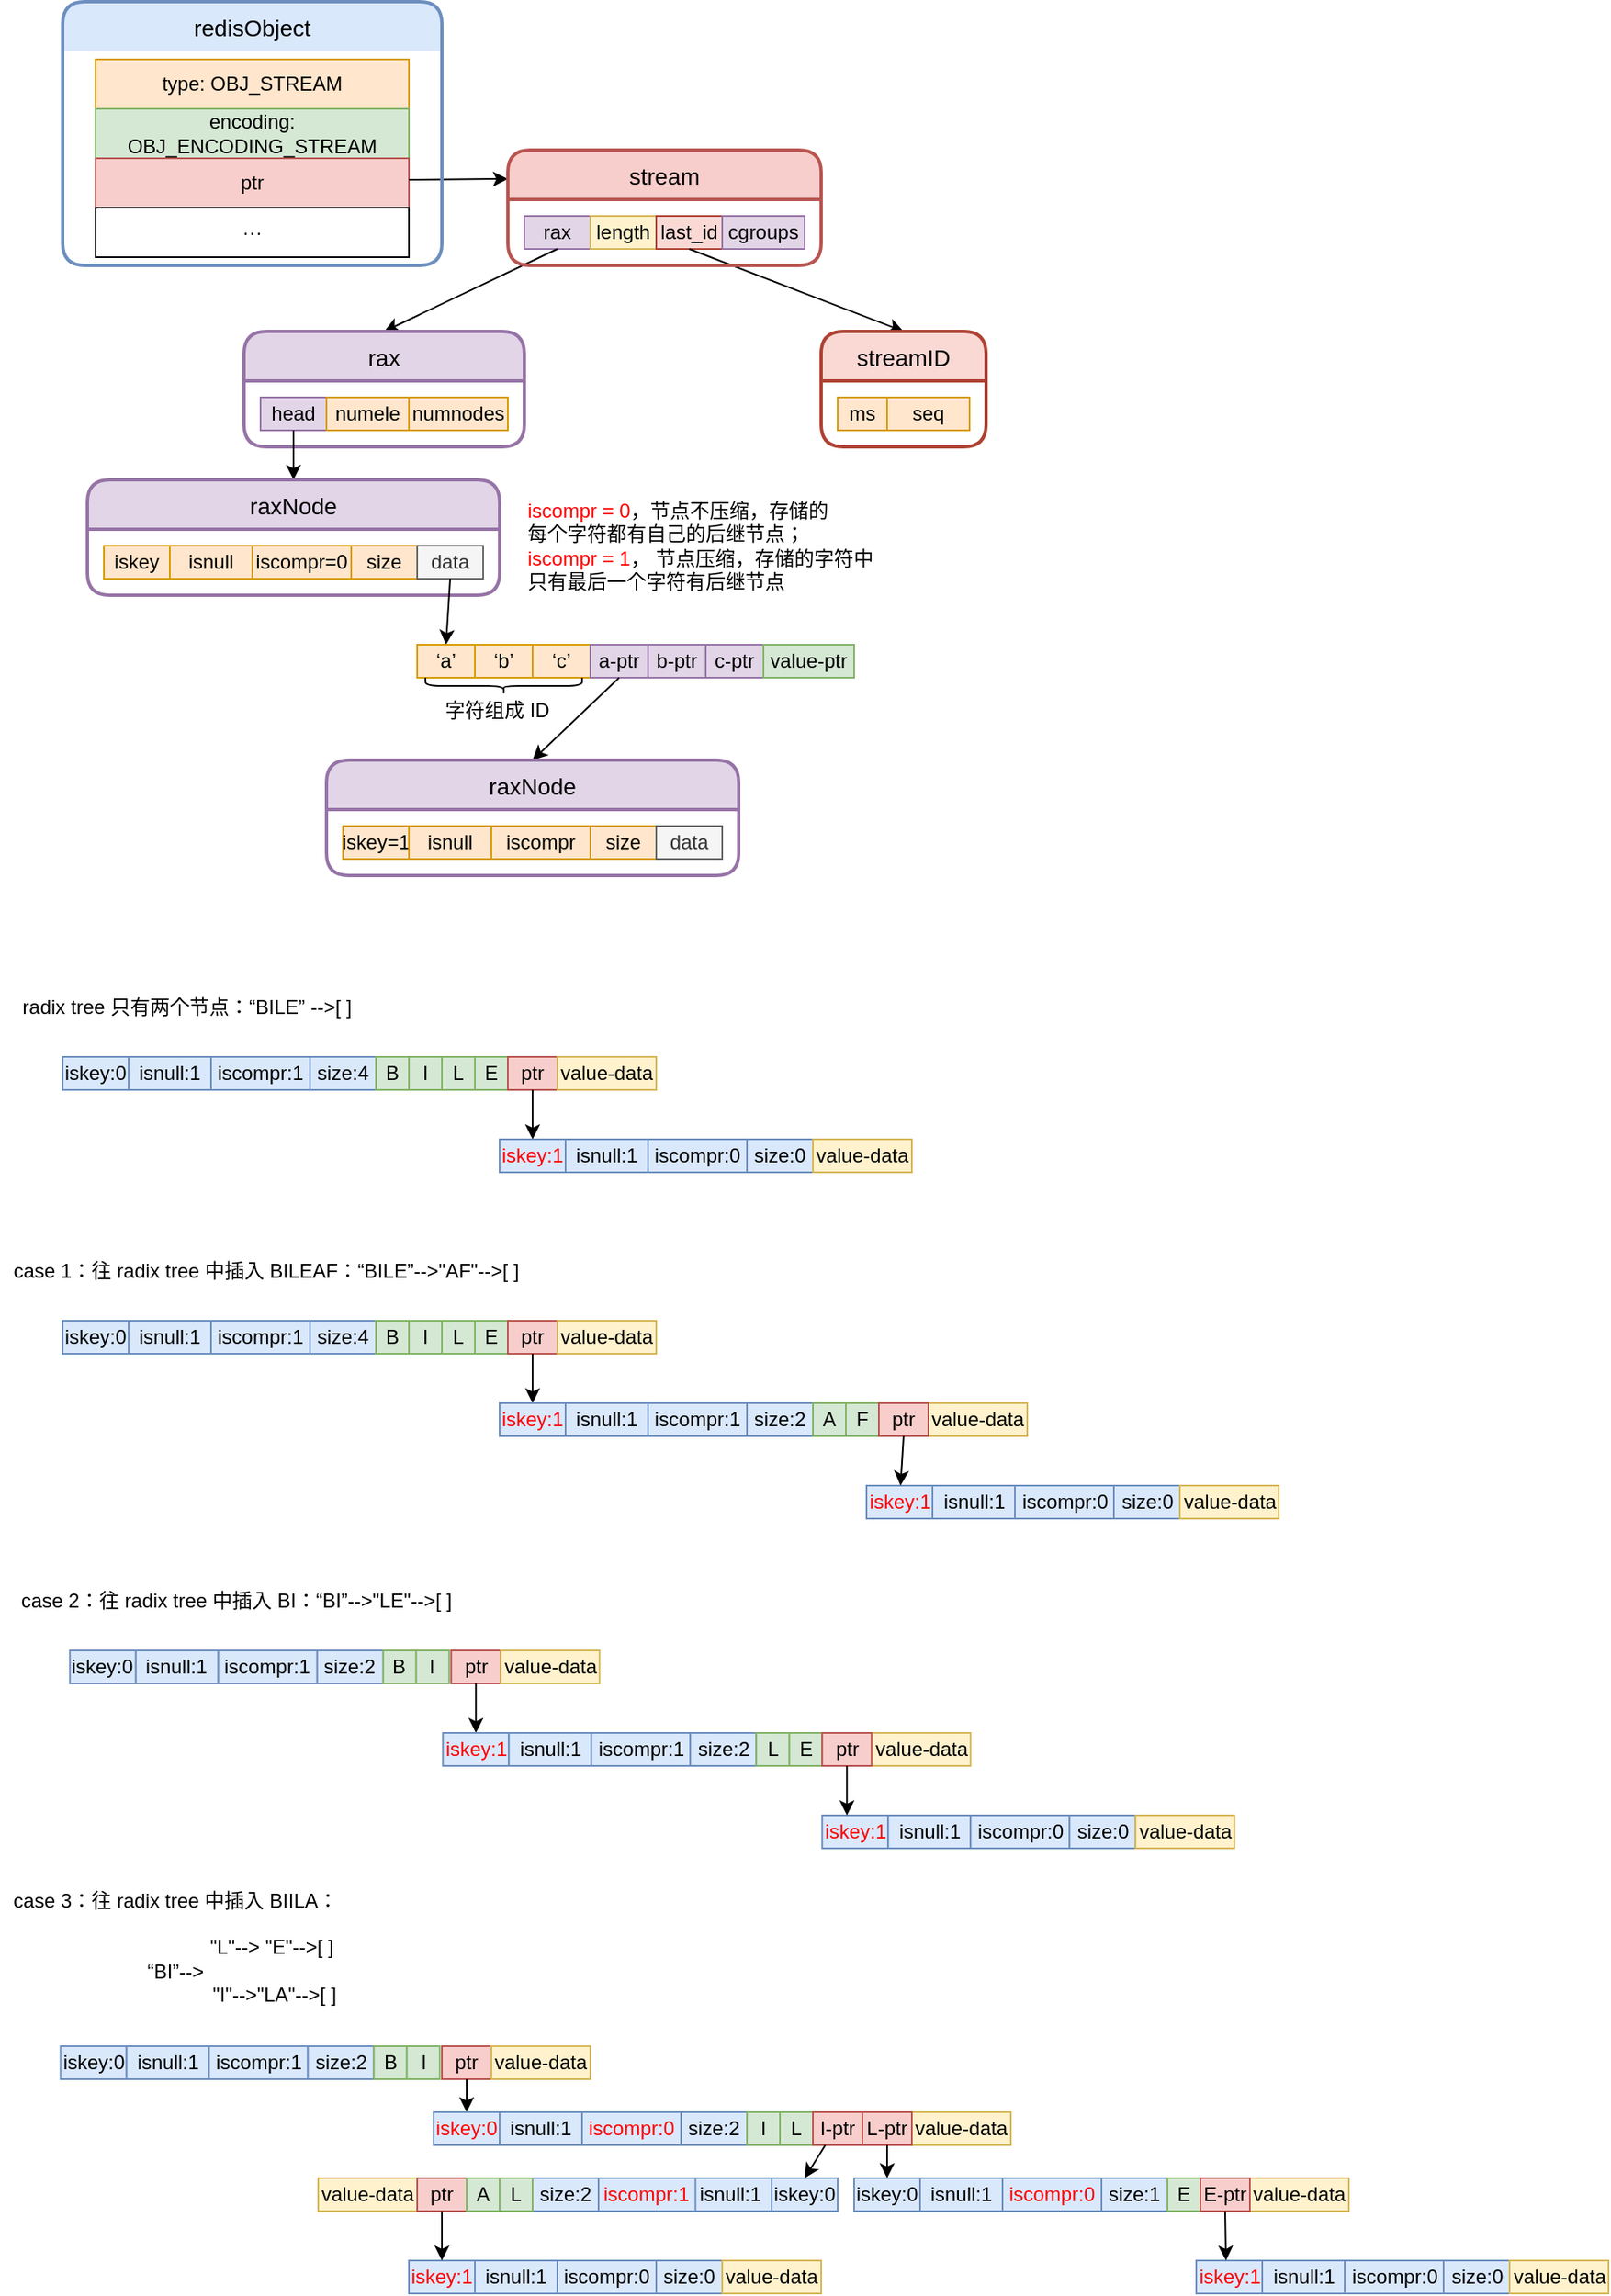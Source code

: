 <mxfile version="13.7.9" type="github">
  <diagram id="dsL6oakeFicBOrvGSXXl" name="Page-1">
    <mxGraphModel dx="946" dy="565" grid="1" gridSize="10" guides="1" tooltips="1" connect="1" arrows="1" fold="1" page="1" pageScale="1" pageWidth="827" pageHeight="1169" math="0" shadow="0">
      <root>
        <mxCell id="0" />
        <mxCell id="1" parent="0" />
        <mxCell id="AwmPWCsKpeCnTsiZ5o42-3" value="type: OBJ_STREAM" style="whiteSpace=wrap;html=1;align=center;fillColor=#ffe6cc;strokeColor=#d79b00;" parent="1" vertex="1">
          <mxGeometry x="60" y="75" width="190" height="30" as="geometry" />
        </mxCell>
        <mxCell id="AwmPWCsKpeCnTsiZ5o42-4" value="encoding: OBJ_ENCODING_STREAM" style="whiteSpace=wrap;html=1;align=center;fillColor=#d5e8d4;strokeColor=#82b366;" parent="1" vertex="1">
          <mxGeometry x="60" y="105" width="190" height="30" as="geometry" />
        </mxCell>
        <mxCell id="AwmPWCsKpeCnTsiZ5o42-5" value="ptr" style="whiteSpace=wrap;html=1;align=center;fillColor=#f8cecc;strokeColor=#b85450;" parent="1" vertex="1">
          <mxGeometry x="60" y="135" width="190" height="30" as="geometry" />
        </mxCell>
        <mxCell id="AwmPWCsKpeCnTsiZ5o42-6" value="···" style="whiteSpace=wrap;html=1;align=center;" parent="1" vertex="1">
          <mxGeometry x="60" y="165" width="190" height="30" as="geometry" />
        </mxCell>
        <mxCell id="sL11Fz4VMmUzkcyhf7-z-1" value="" style="endArrow=classic;html=1;entryX=0;entryY=0.25;entryDx=0;entryDy=0;" parent="1" target="sL11Fz4VMmUzkcyhf7-z-2" edge="1">
          <mxGeometry width="50" height="50" relative="1" as="geometry">
            <mxPoint x="250" y="148" as="sourcePoint" />
            <mxPoint x="320" y="150" as="targetPoint" />
          </mxGeometry>
        </mxCell>
        <mxCell id="sL11Fz4VMmUzkcyhf7-z-11" value="rax" style="whiteSpace=wrap;html=1;align=center;fillColor=#e1d5e7;strokeColor=#9673a6;" parent="1" vertex="1">
          <mxGeometry x="320" y="170" width="40" height="20" as="geometry" />
        </mxCell>
        <mxCell id="sL11Fz4VMmUzkcyhf7-z-12" value="length" style="whiteSpace=wrap;html=1;align=center;fillColor=#fff2cc;strokeColor=#d6b656;" parent="1" vertex="1">
          <mxGeometry x="360" y="170" width="40" height="20" as="geometry" />
        </mxCell>
        <mxCell id="sL11Fz4VMmUzkcyhf7-z-16" value="head" style="whiteSpace=wrap;html=1;align=center;fillColor=#e1d5e7;strokeColor=#9673a6;" parent="1" vertex="1">
          <mxGeometry x="160" y="280" width="40" height="20" as="geometry" />
        </mxCell>
        <mxCell id="sL11Fz4VMmUzkcyhf7-z-17" value="numele" style="whiteSpace=wrap;html=1;align=center;fillColor=#ffe6cc;strokeColor=#d79b00;" parent="1" vertex="1">
          <mxGeometry x="200" y="280" width="50" height="20" as="geometry" />
        </mxCell>
        <mxCell id="sL11Fz4VMmUzkcyhf7-z-18" value="numnodes" style="whiteSpace=wrap;html=1;align=center;fillColor=#ffe6cc;strokeColor=#d79b00;" parent="1" vertex="1">
          <mxGeometry x="250" y="280" width="60" height="20" as="geometry" />
        </mxCell>
        <mxCell id="_xa1W3J-9zqtQ6eRS-k8-1" value="last_id" style="whiteSpace=wrap;html=1;align=center;fillColor=#fad9d5;strokeColor=#ae4132;" parent="1" vertex="1">
          <mxGeometry x="400" y="170" width="40" height="20" as="geometry" />
        </mxCell>
        <mxCell id="_xa1W3J-9zqtQ6eRS-k8-5" value="ms" style="whiteSpace=wrap;html=1;align=center;fillColor=#ffe6cc;strokeColor=#d79b00;" parent="1" vertex="1">
          <mxGeometry x="510" y="280" width="30" height="20" as="geometry" />
        </mxCell>
        <mxCell id="_xa1W3J-9zqtQ6eRS-k8-6" value="seq" style="whiteSpace=wrap;html=1;align=center;fillColor=#ffe6cc;strokeColor=#d79b00;" parent="1" vertex="1">
          <mxGeometry x="540" y="280" width="50" height="20" as="geometry" />
        </mxCell>
        <mxCell id="_xa1W3J-9zqtQ6eRS-k8-15" value="" style="endArrow=classic;html=1;exitX=0.5;exitY=1;exitDx=0;exitDy=0;entryX=0.5;entryY=0;entryDx=0;entryDy=0;" parent="1" source="_xa1W3J-9zqtQ6eRS-k8-1" target="_xa1W3J-9zqtQ6eRS-k8-14" edge="1">
          <mxGeometry width="50" height="50" relative="1" as="geometry">
            <mxPoint x="665" y="215" as="sourcePoint" />
            <mxPoint x="715" y="165" as="targetPoint" />
          </mxGeometry>
        </mxCell>
        <mxCell id="AwmPWCsKpeCnTsiZ5o42-1" value="redisObject" style="swimlane;childLayout=stackLayout;horizontal=1;startSize=30;horizontalStack=0;rounded=1;fontSize=14;fontStyle=0;strokeWidth=2;resizeParent=0;resizeLast=1;shadow=0;dashed=0;align=center;swimlaneLine=0;fillColor=#dae8fc;strokeColor=#6c8ebf;" parent="1" vertex="1">
          <mxGeometry x="40" y="40" width="230" height="160" as="geometry" />
        </mxCell>
        <mxCell id="g0kWle4Djc0Si4zrOYpd-1" value="cgroups" style="whiteSpace=wrap;html=1;align=center;fillColor=#e1d5e7;strokeColor=#9673a6;" parent="1" vertex="1">
          <mxGeometry x="440" y="170" width="50" height="20" as="geometry" />
        </mxCell>
        <mxCell id="g0kWle4Djc0Si4zrOYpd-2" value="" style="endArrow=classic;html=1;exitX=0.5;exitY=1;exitDx=0;exitDy=0;entryX=0.5;entryY=0;entryDx=0;entryDy=0;" parent="1" source="sL11Fz4VMmUzkcyhf7-z-11" target="sL11Fz4VMmUzkcyhf7-z-22" edge="1">
          <mxGeometry width="50" height="50" relative="1" as="geometry">
            <mxPoint x="570" y="320" as="sourcePoint" />
            <mxPoint x="620" y="270" as="targetPoint" />
          </mxGeometry>
        </mxCell>
        <mxCell id="_xa1W3J-9zqtQ6eRS-k8-14" value="streamID" style="swimlane;childLayout=stackLayout;horizontal=1;startSize=30;horizontalStack=0;rounded=1;fontSize=14;fontStyle=0;strokeWidth=2;resizeParent=0;resizeLast=1;shadow=0;dashed=0;align=center;fillColor=#fad9d5;strokeColor=#ae4132;" parent="1" vertex="1">
          <mxGeometry x="500" y="240" width="100" height="70" as="geometry" />
        </mxCell>
        <mxCell id="sL11Fz4VMmUzkcyhf7-z-2" value="stream" style="swimlane;childLayout=stackLayout;horizontal=1;startSize=30;horizontalStack=0;rounded=1;fontSize=14;fontStyle=0;strokeWidth=2;resizeParent=0;resizeLast=1;shadow=0;dashed=0;align=center;fillColor=#f8cecc;strokeColor=#b85450;" parent="1" vertex="1">
          <mxGeometry x="310" y="130" width="190" height="70" as="geometry" />
        </mxCell>
        <mxCell id="sL11Fz4VMmUzkcyhf7-z-22" value="rax" style="swimlane;childLayout=stackLayout;horizontal=1;startSize=30;horizontalStack=0;rounded=1;fontSize=14;fontStyle=0;strokeWidth=2;resizeParent=0;resizeLast=1;shadow=0;dashed=0;align=center;fillColor=#e1d5e7;strokeColor=#9673a6;" parent="1" vertex="1">
          <mxGeometry x="150" y="240" width="170" height="70" as="geometry" />
        </mxCell>
        <mxCell id="g0kWle4Djc0Si4zrOYpd-3" value="" style="endArrow=classic;html=1;exitX=0.5;exitY=1;exitDx=0;exitDy=0;entryX=0.5;entryY=0;entryDx=0;entryDy=0;" parent="1" source="sL11Fz4VMmUzkcyhf7-z-16" target="g0kWle4Djc0Si4zrOYpd-7" edge="1">
          <mxGeometry width="50" height="50" relative="1" as="geometry">
            <mxPoint x="570" y="320" as="sourcePoint" />
            <mxPoint x="180" y="340" as="targetPoint" />
          </mxGeometry>
        </mxCell>
        <mxCell id="g0kWle4Djc0Si4zrOYpd-4" value="iskey" style="whiteSpace=wrap;html=1;align=center;fillColor=#ffe6cc;strokeColor=#d79b00;" parent="1" vertex="1">
          <mxGeometry x="65" y="370" width="40" height="20" as="geometry" />
        </mxCell>
        <mxCell id="g0kWle4Djc0Si4zrOYpd-5" value="isnull" style="whiteSpace=wrap;html=1;align=center;fillColor=#ffe6cc;strokeColor=#d79b00;" parent="1" vertex="1">
          <mxGeometry x="105" y="370" width="50" height="20" as="geometry" />
        </mxCell>
        <mxCell id="g0kWle4Djc0Si4zrOYpd-6" value="iscompr=0" style="whiteSpace=wrap;html=1;align=center;fillColor=#ffe6cc;strokeColor=#d79b00;" parent="1" vertex="1">
          <mxGeometry x="155" y="370" width="60" height="20" as="geometry" />
        </mxCell>
        <mxCell id="g0kWle4Djc0Si4zrOYpd-8" value="size" style="whiteSpace=wrap;html=1;align=center;fillColor=#ffe6cc;strokeColor=#d79b00;" parent="1" vertex="1">
          <mxGeometry x="215" y="370" width="40" height="20" as="geometry" />
        </mxCell>
        <mxCell id="g0kWle4Djc0Si4zrOYpd-9" value="data" style="whiteSpace=wrap;html=1;align=center;fillColor=#f5f5f5;strokeColor=#666666;fontColor=#333333;" parent="1" vertex="1">
          <mxGeometry x="255" y="370" width="40" height="20" as="geometry" />
        </mxCell>
        <mxCell id="g0kWle4Djc0Si4zrOYpd-7" value="raxNode" style="swimlane;childLayout=stackLayout;horizontal=1;startSize=30;horizontalStack=0;rounded=1;fontSize=14;fontStyle=0;strokeWidth=2;resizeParent=0;resizeLast=1;shadow=0;dashed=0;align=center;fillColor=#e1d5e7;strokeColor=#9673a6;" parent="1" vertex="1">
          <mxGeometry x="55" y="330" width="250" height="70" as="geometry" />
        </mxCell>
        <mxCell id="g0kWle4Djc0Si4zrOYpd-10" value="" style="endArrow=classic;html=1;exitX=0.5;exitY=1;exitDx=0;exitDy=0;entryX=0.5;entryY=0;entryDx=0;entryDy=0;" parent="1" source="g0kWle4Djc0Si4zrOYpd-9" target="g0kWle4Djc0Si4zrOYpd-13" edge="1">
          <mxGeometry width="50" height="50" relative="1" as="geometry">
            <mxPoint x="550" y="360" as="sourcePoint" />
            <mxPoint x="275" y="420" as="targetPoint" />
          </mxGeometry>
        </mxCell>
        <mxCell id="g0kWle4Djc0Si4zrOYpd-12" value="&lt;font color=&quot;#ff0000&quot;&gt;iscompr = 0&lt;/font&gt;，节点不压缩，存储的&lt;br&gt;每个字符都有自己的后继节点；&lt;br&gt;&lt;font color=&quot;#ff0000&quot;&gt;iscompr = 1&lt;/font&gt;， 节点压缩，存储的字符中&lt;br&gt;只有最后一个字符有后继节点" style="text;html=1;align=left;verticalAlign=middle;resizable=0;points=[];autosize=1;" parent="1" vertex="1">
          <mxGeometry x="320" y="340" width="230" height="60" as="geometry" />
        </mxCell>
        <mxCell id="g0kWle4Djc0Si4zrOYpd-13" value="‘a’" style="whiteSpace=wrap;html=1;align=center;fillColor=#ffe6cc;strokeColor=#d79b00;" parent="1" vertex="1">
          <mxGeometry x="255" y="430" width="35" height="20" as="geometry" />
        </mxCell>
        <mxCell id="g0kWle4Djc0Si4zrOYpd-14" value="‘b’" style="whiteSpace=wrap;html=1;align=center;fillColor=#ffe6cc;strokeColor=#d79b00;" parent="1" vertex="1">
          <mxGeometry x="290" y="430" width="35" height="20" as="geometry" />
        </mxCell>
        <mxCell id="g0kWle4Djc0Si4zrOYpd-15" value="‘c’" style="whiteSpace=wrap;html=1;align=center;fillColor=#ffe6cc;strokeColor=#d79b00;" parent="1" vertex="1">
          <mxGeometry x="325" y="430" width="35" height="20" as="geometry" />
        </mxCell>
        <mxCell id="g0kWle4Djc0Si4zrOYpd-16" value="a-ptr" style="whiteSpace=wrap;html=1;align=center;fillColor=#e1d5e7;strokeColor=#9673a6;" parent="1" vertex="1">
          <mxGeometry x="360" y="430" width="35" height="20" as="geometry" />
        </mxCell>
        <mxCell id="g0kWle4Djc0Si4zrOYpd-17" value="b-ptr" style="whiteSpace=wrap;html=1;align=center;fillColor=#e1d5e7;strokeColor=#9673a6;" parent="1" vertex="1">
          <mxGeometry x="395" y="430" width="35" height="20" as="geometry" />
        </mxCell>
        <mxCell id="g0kWle4Djc0Si4zrOYpd-18" value="c-ptr" style="whiteSpace=wrap;html=1;align=center;fillColor=#e1d5e7;strokeColor=#9673a6;" parent="1" vertex="1">
          <mxGeometry x="430" y="430" width="35" height="20" as="geometry" />
        </mxCell>
        <mxCell id="g0kWle4Djc0Si4zrOYpd-19" value="value-ptr" style="whiteSpace=wrap;html=1;align=center;fillColor=#d5e8d4;strokeColor=#82b366;" parent="1" vertex="1">
          <mxGeometry x="465" y="430" width="55" height="20" as="geometry" />
        </mxCell>
        <mxCell id="g0kWle4Djc0Si4zrOYpd-20" value="" style="endArrow=classic;html=1;exitX=0.5;exitY=1;exitDx=0;exitDy=0;entryX=0.5;entryY=0;entryDx=0;entryDy=0;" parent="1" source="g0kWle4Djc0Si4zrOYpd-16" target="g0kWle4Djc0Si4zrOYpd-26" edge="1">
          <mxGeometry width="50" height="50" relative="1" as="geometry">
            <mxPoint x="550" y="390" as="sourcePoint" />
            <mxPoint x="340" y="490" as="targetPoint" />
          </mxGeometry>
        </mxCell>
        <mxCell id="g0kWle4Djc0Si4zrOYpd-21" value="iskey=1" style="whiteSpace=wrap;html=1;align=center;fillColor=#ffe6cc;strokeColor=#d79b00;" parent="1" vertex="1">
          <mxGeometry x="210" y="540" width="40" height="20" as="geometry" />
        </mxCell>
        <mxCell id="g0kWle4Djc0Si4zrOYpd-22" value="isnull" style="whiteSpace=wrap;html=1;align=center;fillColor=#ffe6cc;strokeColor=#d79b00;" parent="1" vertex="1">
          <mxGeometry x="250" y="540" width="50" height="20" as="geometry" />
        </mxCell>
        <mxCell id="g0kWle4Djc0Si4zrOYpd-23" value="iscompr" style="whiteSpace=wrap;html=1;align=center;fillColor=#ffe6cc;strokeColor=#d79b00;" parent="1" vertex="1">
          <mxGeometry x="300" y="540" width="60" height="20" as="geometry" />
        </mxCell>
        <mxCell id="g0kWle4Djc0Si4zrOYpd-24" value="size" style="whiteSpace=wrap;html=1;align=center;fillColor=#ffe6cc;strokeColor=#d79b00;" parent="1" vertex="1">
          <mxGeometry x="360" y="540" width="40" height="20" as="geometry" />
        </mxCell>
        <mxCell id="g0kWle4Djc0Si4zrOYpd-25" value="data" style="whiteSpace=wrap;html=1;align=center;fillColor=#f5f5f5;strokeColor=#666666;fontColor=#333333;" parent="1" vertex="1">
          <mxGeometry x="400" y="540" width="40" height="20" as="geometry" />
        </mxCell>
        <mxCell id="g0kWle4Djc0Si4zrOYpd-26" value="raxNode" style="swimlane;childLayout=stackLayout;horizontal=1;startSize=30;horizontalStack=0;rounded=1;fontSize=14;fontStyle=0;strokeWidth=2;resizeParent=0;resizeLast=1;shadow=0;dashed=0;align=center;fillColor=#e1d5e7;strokeColor=#9673a6;" parent="1" vertex="1">
          <mxGeometry x="200" y="500" width="250" height="70" as="geometry" />
        </mxCell>
        <mxCell id="L-i0cdMNYUwpNPLUFEU5-1" value="&amp;nbsp; &amp;nbsp; &amp;nbsp; &amp;nbsp; &amp;nbsp; &lt;br&gt;&amp;nbsp; &amp;nbsp; &amp;nbsp; &amp;nbsp; &amp;nbsp; &lt;br&gt;&amp;nbsp; &amp;nbsp;字符组成 ID" style="shape=curlyBracket;whiteSpace=wrap;html=1;rounded=1;align=left;direction=north;" vertex="1" parent="1">
          <mxGeometry x="260" y="450" width="95" height="10" as="geometry" />
        </mxCell>
        <mxCell id="L-i0cdMNYUwpNPLUFEU5-4" value="iskey:0" style="whiteSpace=wrap;html=1;align=center;fillColor=#dae8fc;strokeColor=#6c8ebf;" vertex="1" parent="1">
          <mxGeometry x="40" y="680" width="40" height="20" as="geometry" />
        </mxCell>
        <mxCell id="L-i0cdMNYUwpNPLUFEU5-5" value="isnull:1" style="whiteSpace=wrap;html=1;align=center;fillColor=#dae8fc;strokeColor=#6c8ebf;" vertex="1" parent="1">
          <mxGeometry x="80" y="680" width="50" height="20" as="geometry" />
        </mxCell>
        <mxCell id="L-i0cdMNYUwpNPLUFEU5-6" value="iscompr:1" style="whiteSpace=wrap;html=1;align=center;fillColor=#dae8fc;strokeColor=#6c8ebf;" vertex="1" parent="1">
          <mxGeometry x="130" y="680" width="60" height="20" as="geometry" />
        </mxCell>
        <mxCell id="L-i0cdMNYUwpNPLUFEU5-7" value="size:4" style="whiteSpace=wrap;html=1;align=center;fillColor=#dae8fc;strokeColor=#6c8ebf;" vertex="1" parent="1">
          <mxGeometry x="190" y="680" width="40" height="20" as="geometry" />
        </mxCell>
        <mxCell id="L-i0cdMNYUwpNPLUFEU5-8" value="B" style="whiteSpace=wrap;html=1;align=center;fillColor=#d5e8d4;strokeColor=#82b366;" vertex="1" parent="1">
          <mxGeometry x="230" y="680" width="20" height="20" as="geometry" />
        </mxCell>
        <mxCell id="L-i0cdMNYUwpNPLUFEU5-10" value="radix tree 只有两个节点：“BILE” --&amp;gt;[ ]" style="text;html=1;align=center;verticalAlign=middle;resizable=0;points=[];autosize=1;" vertex="1" parent="1">
          <mxGeometry x="5" y="640" width="220" height="20" as="geometry" />
        </mxCell>
        <mxCell id="L-i0cdMNYUwpNPLUFEU5-11" value="I" style="whiteSpace=wrap;html=1;align=center;fillColor=#d5e8d4;strokeColor=#82b366;" vertex="1" parent="1">
          <mxGeometry x="250" y="680" width="20" height="20" as="geometry" />
        </mxCell>
        <mxCell id="L-i0cdMNYUwpNPLUFEU5-12" value="L" style="whiteSpace=wrap;html=1;align=center;fillColor=#d5e8d4;strokeColor=#82b366;" vertex="1" parent="1">
          <mxGeometry x="270" y="680" width="20" height="20" as="geometry" />
        </mxCell>
        <mxCell id="L-i0cdMNYUwpNPLUFEU5-13" value="E" style="whiteSpace=wrap;html=1;align=center;fillColor=#d5e8d4;strokeColor=#82b366;" vertex="1" parent="1">
          <mxGeometry x="290" y="680" width="20" height="20" as="geometry" />
        </mxCell>
        <mxCell id="L-i0cdMNYUwpNPLUFEU5-14" value="ptr" style="whiteSpace=wrap;html=1;align=center;fillColor=#f8cecc;strokeColor=#b85450;" vertex="1" parent="1">
          <mxGeometry x="310" y="680" width="30" height="20" as="geometry" />
        </mxCell>
        <mxCell id="L-i0cdMNYUwpNPLUFEU5-15" value="value-data" style="whiteSpace=wrap;html=1;align=center;fillColor=#fff2cc;strokeColor=#d6b656;" vertex="1" parent="1">
          <mxGeometry x="340" y="680" width="60" height="20" as="geometry" />
        </mxCell>
        <mxCell id="L-i0cdMNYUwpNPLUFEU5-16" value="" style="endArrow=classic;html=1;exitX=0.5;exitY=1;exitDx=0;exitDy=0;" edge="1" parent="1" source="L-i0cdMNYUwpNPLUFEU5-14">
          <mxGeometry width="50" height="50" relative="1" as="geometry">
            <mxPoint x="170" y="720" as="sourcePoint" />
            <mxPoint x="325" y="730" as="targetPoint" />
          </mxGeometry>
        </mxCell>
        <mxCell id="L-i0cdMNYUwpNPLUFEU5-17" value="iskey:1" style="whiteSpace=wrap;html=1;align=center;fillColor=#dae8fc;strokeColor=#6c8ebf;fontColor=#FF0000;" vertex="1" parent="1">
          <mxGeometry x="305" y="730" width="40" height="20" as="geometry" />
        </mxCell>
        <mxCell id="L-i0cdMNYUwpNPLUFEU5-18" value="isnull:1" style="whiteSpace=wrap;html=1;align=center;fillColor=#dae8fc;strokeColor=#6c8ebf;" vertex="1" parent="1">
          <mxGeometry x="345" y="730" width="50" height="20" as="geometry" />
        </mxCell>
        <mxCell id="L-i0cdMNYUwpNPLUFEU5-19" value="iscompr:0" style="whiteSpace=wrap;html=1;align=center;fillColor=#dae8fc;strokeColor=#6c8ebf;" vertex="1" parent="1">
          <mxGeometry x="395" y="730" width="60" height="20" as="geometry" />
        </mxCell>
        <mxCell id="L-i0cdMNYUwpNPLUFEU5-20" value="size:0" style="whiteSpace=wrap;html=1;align=center;fillColor=#dae8fc;strokeColor=#6c8ebf;" vertex="1" parent="1">
          <mxGeometry x="455" y="730" width="40" height="20" as="geometry" />
        </mxCell>
        <mxCell id="L-i0cdMNYUwpNPLUFEU5-26" value="value-data" style="whiteSpace=wrap;html=1;align=center;fillColor=#fff2cc;strokeColor=#d6b656;" vertex="1" parent="1">
          <mxGeometry x="495" y="730" width="60" height="20" as="geometry" />
        </mxCell>
        <mxCell id="L-i0cdMNYUwpNPLUFEU5-27" value="case 1：往 radix tree 中插入 BILEAF：“BILE”--&amp;gt;&quot;AF&quot;--&amp;gt;[ ]" style="text;html=1;align=center;verticalAlign=middle;resizable=0;points=[];autosize=1;" vertex="1" parent="1">
          <mxGeometry x="2.5" y="800" width="320" height="20" as="geometry" />
        </mxCell>
        <mxCell id="L-i0cdMNYUwpNPLUFEU5-38" value="iskey:0" style="whiteSpace=wrap;html=1;align=center;fillColor=#dae8fc;strokeColor=#6c8ebf;" vertex="1" parent="1">
          <mxGeometry x="40" y="840" width="40" height="20" as="geometry" />
        </mxCell>
        <mxCell id="L-i0cdMNYUwpNPLUFEU5-39" value="isnull:1" style="whiteSpace=wrap;html=1;align=center;fillColor=#dae8fc;strokeColor=#6c8ebf;" vertex="1" parent="1">
          <mxGeometry x="80" y="840" width="50" height="20" as="geometry" />
        </mxCell>
        <mxCell id="L-i0cdMNYUwpNPLUFEU5-40" value="iscompr:1" style="whiteSpace=wrap;html=1;align=center;fillColor=#dae8fc;strokeColor=#6c8ebf;" vertex="1" parent="1">
          <mxGeometry x="130" y="840" width="60" height="20" as="geometry" />
        </mxCell>
        <mxCell id="L-i0cdMNYUwpNPLUFEU5-41" value="size:4" style="whiteSpace=wrap;html=1;align=center;fillColor=#dae8fc;strokeColor=#6c8ebf;" vertex="1" parent="1">
          <mxGeometry x="190" y="840" width="40" height="20" as="geometry" />
        </mxCell>
        <mxCell id="L-i0cdMNYUwpNPLUFEU5-42" value="B" style="whiteSpace=wrap;html=1;align=center;fillColor=#d5e8d4;strokeColor=#82b366;" vertex="1" parent="1">
          <mxGeometry x="230" y="840" width="20" height="20" as="geometry" />
        </mxCell>
        <mxCell id="L-i0cdMNYUwpNPLUFEU5-43" value="I" style="whiteSpace=wrap;html=1;align=center;fillColor=#d5e8d4;strokeColor=#82b366;" vertex="1" parent="1">
          <mxGeometry x="250" y="840" width="20" height="20" as="geometry" />
        </mxCell>
        <mxCell id="L-i0cdMNYUwpNPLUFEU5-44" value="L" style="whiteSpace=wrap;html=1;align=center;fillColor=#d5e8d4;strokeColor=#82b366;" vertex="1" parent="1">
          <mxGeometry x="270" y="840" width="20" height="20" as="geometry" />
        </mxCell>
        <mxCell id="L-i0cdMNYUwpNPLUFEU5-45" value="E" style="whiteSpace=wrap;html=1;align=center;fillColor=#d5e8d4;strokeColor=#82b366;" vertex="1" parent="1">
          <mxGeometry x="290" y="840" width="20" height="20" as="geometry" />
        </mxCell>
        <mxCell id="L-i0cdMNYUwpNPLUFEU5-46" value="ptr" style="whiteSpace=wrap;html=1;align=center;fillColor=#f8cecc;strokeColor=#b85450;" vertex="1" parent="1">
          <mxGeometry x="310" y="840" width="30" height="20" as="geometry" />
        </mxCell>
        <mxCell id="L-i0cdMNYUwpNPLUFEU5-47" value="value-data" style="whiteSpace=wrap;html=1;align=center;fillColor=#fff2cc;strokeColor=#d6b656;" vertex="1" parent="1">
          <mxGeometry x="340" y="840" width="60" height="20" as="geometry" />
        </mxCell>
        <mxCell id="L-i0cdMNYUwpNPLUFEU5-48" value="" style="endArrow=classic;html=1;exitX=0.5;exitY=1;exitDx=0;exitDy=0;" edge="1" parent="1" source="L-i0cdMNYUwpNPLUFEU5-46">
          <mxGeometry width="50" height="50" relative="1" as="geometry">
            <mxPoint x="170" y="880" as="sourcePoint" />
            <mxPoint x="325" y="890" as="targetPoint" />
          </mxGeometry>
        </mxCell>
        <mxCell id="L-i0cdMNYUwpNPLUFEU5-49" value="iskey:1" style="whiteSpace=wrap;html=1;align=center;fillColor=#dae8fc;strokeColor=#6c8ebf;fontColor=#FF0000;" vertex="1" parent="1">
          <mxGeometry x="305" y="890" width="40" height="20" as="geometry" />
        </mxCell>
        <mxCell id="L-i0cdMNYUwpNPLUFEU5-50" value="isnull:1" style="whiteSpace=wrap;html=1;align=center;fillColor=#dae8fc;strokeColor=#6c8ebf;" vertex="1" parent="1">
          <mxGeometry x="345" y="890" width="50" height="20" as="geometry" />
        </mxCell>
        <mxCell id="L-i0cdMNYUwpNPLUFEU5-51" value="iscompr:1" style="whiteSpace=wrap;html=1;align=center;fillColor=#dae8fc;strokeColor=#6c8ebf;" vertex="1" parent="1">
          <mxGeometry x="395" y="890" width="60" height="20" as="geometry" />
        </mxCell>
        <mxCell id="L-i0cdMNYUwpNPLUFEU5-52" value="size:2" style="whiteSpace=wrap;html=1;align=center;fillColor=#dae8fc;strokeColor=#6c8ebf;" vertex="1" parent="1">
          <mxGeometry x="455" y="890" width="40" height="20" as="geometry" />
        </mxCell>
        <mxCell id="L-i0cdMNYUwpNPLUFEU5-53" value="value-data" style="whiteSpace=wrap;html=1;align=center;fillColor=#fff2cc;strokeColor=#d6b656;" vertex="1" parent="1">
          <mxGeometry x="565" y="890" width="60" height="20" as="geometry" />
        </mxCell>
        <mxCell id="L-i0cdMNYUwpNPLUFEU5-54" value="F" style="whiteSpace=wrap;html=1;align=center;fillColor=#d5e8d4;strokeColor=#82b366;" vertex="1" parent="1">
          <mxGeometry x="515" y="890" width="20" height="20" as="geometry" />
        </mxCell>
        <mxCell id="L-i0cdMNYUwpNPLUFEU5-55" value="A" style="whiteSpace=wrap;html=1;align=center;fillColor=#d5e8d4;strokeColor=#82b366;" vertex="1" parent="1">
          <mxGeometry x="495" y="890" width="20" height="20" as="geometry" />
        </mxCell>
        <mxCell id="L-i0cdMNYUwpNPLUFEU5-56" value="ptr" style="whiteSpace=wrap;html=1;align=center;fillColor=#f8cecc;strokeColor=#b85450;" vertex="1" parent="1">
          <mxGeometry x="535" y="890" width="30" height="20" as="geometry" />
        </mxCell>
        <mxCell id="L-i0cdMNYUwpNPLUFEU5-62" value="iskey:1" style="whiteSpace=wrap;html=1;align=center;fillColor=#dae8fc;strokeColor=#6c8ebf;fontColor=#FF0000;" vertex="1" parent="1">
          <mxGeometry x="527.5" y="940" width="40" height="20" as="geometry" />
        </mxCell>
        <mxCell id="L-i0cdMNYUwpNPLUFEU5-63" value="isnull:1" style="whiteSpace=wrap;html=1;align=center;fillColor=#dae8fc;strokeColor=#6c8ebf;" vertex="1" parent="1">
          <mxGeometry x="567.5" y="940" width="50" height="20" as="geometry" />
        </mxCell>
        <mxCell id="L-i0cdMNYUwpNPLUFEU5-64" value="iscompr:0" style="whiteSpace=wrap;html=1;align=center;fillColor=#dae8fc;strokeColor=#6c8ebf;" vertex="1" parent="1">
          <mxGeometry x="617.5" y="940" width="60" height="20" as="geometry" />
        </mxCell>
        <mxCell id="L-i0cdMNYUwpNPLUFEU5-65" value="size:0" style="whiteSpace=wrap;html=1;align=center;fillColor=#dae8fc;strokeColor=#6c8ebf;" vertex="1" parent="1">
          <mxGeometry x="677.5" y="940" width="40" height="20" as="geometry" />
        </mxCell>
        <mxCell id="L-i0cdMNYUwpNPLUFEU5-66" value="value-data" style="whiteSpace=wrap;html=1;align=center;fillColor=#fff2cc;strokeColor=#d6b656;" vertex="1" parent="1">
          <mxGeometry x="717.5" y="940" width="60" height="20" as="geometry" />
        </mxCell>
        <mxCell id="L-i0cdMNYUwpNPLUFEU5-67" value="" style="endArrow=classic;html=1;exitX=0.5;exitY=1;exitDx=0;exitDy=0;" edge="1" parent="1" source="L-i0cdMNYUwpNPLUFEU5-56" target="L-i0cdMNYUwpNPLUFEU5-62">
          <mxGeometry width="50" height="50" relative="1" as="geometry">
            <mxPoint x="297.5" y="820" as="sourcePoint" />
            <mxPoint x="347.5" y="770" as="targetPoint" />
          </mxGeometry>
        </mxCell>
        <mxCell id="L-i0cdMNYUwpNPLUFEU5-68" value="case 2：往 radix tree 中插入 BI：“BI”--&amp;gt;&quot;LE&quot;--&amp;gt;[ ]" style="text;html=1;align=center;verticalAlign=middle;resizable=0;points=[];autosize=1;" vertex="1" parent="1">
          <mxGeometry x="5" y="1000" width="280" height="20" as="geometry" />
        </mxCell>
        <mxCell id="L-i0cdMNYUwpNPLUFEU5-69" value="iskey:0" style="whiteSpace=wrap;html=1;align=center;fillColor=#dae8fc;strokeColor=#6c8ebf;" vertex="1" parent="1">
          <mxGeometry x="44.38" y="1040" width="40" height="20" as="geometry" />
        </mxCell>
        <mxCell id="L-i0cdMNYUwpNPLUFEU5-70" value="isnull:1" style="whiteSpace=wrap;html=1;align=center;fillColor=#dae8fc;strokeColor=#6c8ebf;" vertex="1" parent="1">
          <mxGeometry x="84.38" y="1040" width="50" height="20" as="geometry" />
        </mxCell>
        <mxCell id="L-i0cdMNYUwpNPLUFEU5-71" value="iscompr:1" style="whiteSpace=wrap;html=1;align=center;fillColor=#dae8fc;strokeColor=#6c8ebf;" vertex="1" parent="1">
          <mxGeometry x="134.38" y="1040" width="60" height="20" as="geometry" />
        </mxCell>
        <mxCell id="L-i0cdMNYUwpNPLUFEU5-72" value="size:2" style="whiteSpace=wrap;html=1;align=center;fillColor=#dae8fc;strokeColor=#6c8ebf;" vertex="1" parent="1">
          <mxGeometry x="194.38" y="1040" width="40" height="20" as="geometry" />
        </mxCell>
        <mxCell id="L-i0cdMNYUwpNPLUFEU5-73" value="B" style="whiteSpace=wrap;html=1;align=center;fillColor=#d5e8d4;strokeColor=#82b366;" vertex="1" parent="1">
          <mxGeometry x="234.38" y="1040" width="20" height="20" as="geometry" />
        </mxCell>
        <mxCell id="L-i0cdMNYUwpNPLUFEU5-74" value="I" style="whiteSpace=wrap;html=1;align=center;fillColor=#d5e8d4;strokeColor=#82b366;" vertex="1" parent="1">
          <mxGeometry x="254.38" y="1040" width="20" height="20" as="geometry" />
        </mxCell>
        <mxCell id="L-i0cdMNYUwpNPLUFEU5-77" value="ptr" style="whiteSpace=wrap;html=1;align=center;fillColor=#f8cecc;strokeColor=#b85450;" vertex="1" parent="1">
          <mxGeometry x="275.63" y="1040" width="30" height="20" as="geometry" />
        </mxCell>
        <mxCell id="L-i0cdMNYUwpNPLUFEU5-78" value="value-data" style="whiteSpace=wrap;html=1;align=center;fillColor=#fff2cc;strokeColor=#d6b656;" vertex="1" parent="1">
          <mxGeometry x="305.63" y="1040" width="60" height="20" as="geometry" />
        </mxCell>
        <mxCell id="L-i0cdMNYUwpNPLUFEU5-79" value="" style="endArrow=classic;html=1;exitX=0.5;exitY=1;exitDx=0;exitDy=0;entryX=0.5;entryY=0;entryDx=0;entryDy=0;" edge="1" parent="1" source="L-i0cdMNYUwpNPLUFEU5-77" target="L-i0cdMNYUwpNPLUFEU5-80">
          <mxGeometry width="50" height="50" relative="1" as="geometry">
            <mxPoint x="174.38" y="1080" as="sourcePoint" />
            <mxPoint x="329.38" y="1090" as="targetPoint" />
          </mxGeometry>
        </mxCell>
        <mxCell id="L-i0cdMNYUwpNPLUFEU5-80" value="iskey:1" style="whiteSpace=wrap;html=1;align=center;fillColor=#dae8fc;strokeColor=#6c8ebf;fontColor=#FF0000;" vertex="1" parent="1">
          <mxGeometry x="270.63" y="1090" width="40" height="20" as="geometry" />
        </mxCell>
        <mxCell id="L-i0cdMNYUwpNPLUFEU5-81" value="isnull:1" style="whiteSpace=wrap;html=1;align=center;fillColor=#dae8fc;strokeColor=#6c8ebf;" vertex="1" parent="1">
          <mxGeometry x="310.63" y="1090" width="50" height="20" as="geometry" />
        </mxCell>
        <mxCell id="L-i0cdMNYUwpNPLUFEU5-82" value="iscompr:1" style="whiteSpace=wrap;html=1;align=center;fillColor=#dae8fc;strokeColor=#6c8ebf;" vertex="1" parent="1">
          <mxGeometry x="360.63" y="1090" width="60" height="20" as="geometry" />
        </mxCell>
        <mxCell id="L-i0cdMNYUwpNPLUFEU5-83" value="size:2" style="whiteSpace=wrap;html=1;align=center;fillColor=#dae8fc;strokeColor=#6c8ebf;" vertex="1" parent="1">
          <mxGeometry x="420.63" y="1090" width="40" height="20" as="geometry" />
        </mxCell>
        <mxCell id="L-i0cdMNYUwpNPLUFEU5-84" value="value-data" style="whiteSpace=wrap;html=1;align=center;fillColor=#fff2cc;strokeColor=#d6b656;" vertex="1" parent="1">
          <mxGeometry x="530.63" y="1090" width="60" height="20" as="geometry" />
        </mxCell>
        <mxCell id="L-i0cdMNYUwpNPLUFEU5-85" value="E" style="whiteSpace=wrap;html=1;align=center;fillColor=#d5e8d4;strokeColor=#82b366;" vertex="1" parent="1">
          <mxGeometry x="480.63" y="1090" width="20" height="20" as="geometry" />
        </mxCell>
        <mxCell id="L-i0cdMNYUwpNPLUFEU5-86" value="L" style="whiteSpace=wrap;html=1;align=center;fillColor=#d5e8d4;strokeColor=#82b366;" vertex="1" parent="1">
          <mxGeometry x="460.63" y="1090" width="20" height="20" as="geometry" />
        </mxCell>
        <mxCell id="L-i0cdMNYUwpNPLUFEU5-87" value="ptr" style="whiteSpace=wrap;html=1;align=center;fillColor=#f8cecc;strokeColor=#b85450;" vertex="1" parent="1">
          <mxGeometry x="500.63" y="1090" width="30" height="20" as="geometry" />
        </mxCell>
        <mxCell id="L-i0cdMNYUwpNPLUFEU5-88" value="iskey:1" style="whiteSpace=wrap;html=1;align=center;fillColor=#dae8fc;strokeColor=#6c8ebf;fontColor=#FF0000;" vertex="1" parent="1">
          <mxGeometry x="500.63" y="1140" width="40" height="20" as="geometry" />
        </mxCell>
        <mxCell id="L-i0cdMNYUwpNPLUFEU5-89" value="isnull:1" style="whiteSpace=wrap;html=1;align=center;fillColor=#dae8fc;strokeColor=#6c8ebf;" vertex="1" parent="1">
          <mxGeometry x="540.63" y="1140" width="50" height="20" as="geometry" />
        </mxCell>
        <mxCell id="L-i0cdMNYUwpNPLUFEU5-90" value="iscompr:0" style="whiteSpace=wrap;html=1;align=center;fillColor=#dae8fc;strokeColor=#6c8ebf;" vertex="1" parent="1">
          <mxGeometry x="590.63" y="1140" width="60" height="20" as="geometry" />
        </mxCell>
        <mxCell id="L-i0cdMNYUwpNPLUFEU5-91" value="size:0" style="whiteSpace=wrap;html=1;align=center;fillColor=#dae8fc;strokeColor=#6c8ebf;" vertex="1" parent="1">
          <mxGeometry x="650.63" y="1140" width="40" height="20" as="geometry" />
        </mxCell>
        <mxCell id="L-i0cdMNYUwpNPLUFEU5-92" value="value-data" style="whiteSpace=wrap;html=1;align=center;fillColor=#fff2cc;strokeColor=#d6b656;" vertex="1" parent="1">
          <mxGeometry x="690.63" y="1140" width="60" height="20" as="geometry" />
        </mxCell>
        <mxCell id="L-i0cdMNYUwpNPLUFEU5-93" value="" style="endArrow=classic;html=1;exitX=0.5;exitY=1;exitDx=0;exitDy=0;" edge="1" parent="1" source="L-i0cdMNYUwpNPLUFEU5-87">
          <mxGeometry width="50" height="50" relative="1" as="geometry">
            <mxPoint x="263.13" y="1020" as="sourcePoint" />
            <mxPoint x="515.63" y="1140" as="targetPoint" />
          </mxGeometry>
        </mxCell>
        <mxCell id="L-i0cdMNYUwpNPLUFEU5-94" value="case 3：往 radix tree 中插入 BIILA：&lt;br&gt;&lt;span&gt;&amp;nbsp; &amp;nbsp; &amp;nbsp; &amp;nbsp; &amp;nbsp; &amp;nbsp; &amp;nbsp; &amp;nbsp; &amp;nbsp; &amp;nbsp; &amp;nbsp; &amp;nbsp; &amp;nbsp; &amp;nbsp; &amp;nbsp; &amp;nbsp;&lt;br&gt;&amp;nbsp; &amp;nbsp; &amp;nbsp; &amp;nbsp; &amp;nbsp; &amp;nbsp; &amp;nbsp; &amp;nbsp; &amp;nbsp; &amp;nbsp; &amp;nbsp; &amp;nbsp; &amp;nbsp; &amp;nbsp; &amp;nbsp; &amp;nbsp; &amp;nbsp; &amp;nbsp; &quot;L&quot;--&amp;gt; &quot;E&quot;--&amp;gt;[ ]&amp;nbsp;&lt;br&gt;“BI”--&amp;gt;&lt;br&gt;&lt;/span&gt;&amp;nbsp; &amp;nbsp; &amp;nbsp; &amp;nbsp; &amp;nbsp; &amp;nbsp; &amp;nbsp; &amp;nbsp; &amp;nbsp; &amp;nbsp; &amp;nbsp; &amp;nbsp; &amp;nbsp; &amp;nbsp; &amp;nbsp; &amp;nbsp; &amp;nbsp; &amp;nbsp; &quot;I&quot;--&amp;gt;&quot;LA&quot;--&amp;gt;[ ]" style="text;html=1;align=center;verticalAlign=middle;resizable=0;points=[];autosize=1;" vertex="1" parent="1">
          <mxGeometry x="2.5" y="1180" width="210" height="80" as="geometry" />
        </mxCell>
        <mxCell id="L-i0cdMNYUwpNPLUFEU5-95" value="iskey:0" style="whiteSpace=wrap;html=1;align=center;fillColor=#dae8fc;strokeColor=#6c8ebf;" vertex="1" parent="1">
          <mxGeometry x="38.75" y="1280" width="40" height="20" as="geometry" />
        </mxCell>
        <mxCell id="L-i0cdMNYUwpNPLUFEU5-96" value="isnull:1" style="whiteSpace=wrap;html=1;align=center;fillColor=#dae8fc;strokeColor=#6c8ebf;" vertex="1" parent="1">
          <mxGeometry x="78.75" y="1280" width="50" height="20" as="geometry" />
        </mxCell>
        <mxCell id="L-i0cdMNYUwpNPLUFEU5-97" value="iscompr:1" style="whiteSpace=wrap;html=1;align=center;fillColor=#dae8fc;strokeColor=#6c8ebf;" vertex="1" parent="1">
          <mxGeometry x="128.75" y="1280" width="60" height="20" as="geometry" />
        </mxCell>
        <mxCell id="L-i0cdMNYUwpNPLUFEU5-98" value="size:2" style="whiteSpace=wrap;html=1;align=center;fillColor=#dae8fc;strokeColor=#6c8ebf;" vertex="1" parent="1">
          <mxGeometry x="188.75" y="1280" width="40" height="20" as="geometry" />
        </mxCell>
        <mxCell id="L-i0cdMNYUwpNPLUFEU5-99" value="B" style="whiteSpace=wrap;html=1;align=center;fillColor=#d5e8d4;strokeColor=#82b366;" vertex="1" parent="1">
          <mxGeometry x="228.75" y="1280" width="20" height="20" as="geometry" />
        </mxCell>
        <mxCell id="L-i0cdMNYUwpNPLUFEU5-100" value="I" style="whiteSpace=wrap;html=1;align=center;fillColor=#d5e8d4;strokeColor=#82b366;" vertex="1" parent="1">
          <mxGeometry x="248.75" y="1280" width="20" height="20" as="geometry" />
        </mxCell>
        <mxCell id="L-i0cdMNYUwpNPLUFEU5-101" value="ptr" style="whiteSpace=wrap;html=1;align=center;fillColor=#f8cecc;strokeColor=#b85450;" vertex="1" parent="1">
          <mxGeometry x="270" y="1280" width="30" height="20" as="geometry" />
        </mxCell>
        <mxCell id="L-i0cdMNYUwpNPLUFEU5-102" value="value-data" style="whiteSpace=wrap;html=1;align=center;fillColor=#fff2cc;strokeColor=#d6b656;" vertex="1" parent="1">
          <mxGeometry x="300" y="1280" width="60" height="20" as="geometry" />
        </mxCell>
        <mxCell id="L-i0cdMNYUwpNPLUFEU5-103" value="" style="endArrow=classic;html=1;exitX=0.5;exitY=1;exitDx=0;exitDy=0;entryX=0.5;entryY=0;entryDx=0;entryDy=0;" edge="1" parent="1" source="L-i0cdMNYUwpNPLUFEU5-101" target="L-i0cdMNYUwpNPLUFEU5-104">
          <mxGeometry width="50" height="50" relative="1" as="geometry">
            <mxPoint x="178.75" y="1320" as="sourcePoint" />
            <mxPoint x="333.75" y="1330" as="targetPoint" />
          </mxGeometry>
        </mxCell>
        <mxCell id="L-i0cdMNYUwpNPLUFEU5-104" value="iskey:0" style="whiteSpace=wrap;html=1;align=center;fillColor=#dae8fc;strokeColor=#6c8ebf;fontColor=#FF0000;" vertex="1" parent="1">
          <mxGeometry x="265" y="1320" width="40" height="20" as="geometry" />
        </mxCell>
        <mxCell id="L-i0cdMNYUwpNPLUFEU5-105" value="isnull:1" style="whiteSpace=wrap;html=1;align=center;fillColor=#dae8fc;strokeColor=#6c8ebf;" vertex="1" parent="1">
          <mxGeometry x="305" y="1320" width="50" height="20" as="geometry" />
        </mxCell>
        <mxCell id="L-i0cdMNYUwpNPLUFEU5-106" value="iscompr:0" style="whiteSpace=wrap;html=1;align=center;fillColor=#dae8fc;strokeColor=#6c8ebf;fontColor=#FF0000;" vertex="1" parent="1">
          <mxGeometry x="355" y="1320" width="60" height="20" as="geometry" />
        </mxCell>
        <mxCell id="L-i0cdMNYUwpNPLUFEU5-107" value="size:2" style="whiteSpace=wrap;html=1;align=center;fillColor=#dae8fc;strokeColor=#6c8ebf;" vertex="1" parent="1">
          <mxGeometry x="415" y="1320" width="40" height="20" as="geometry" />
        </mxCell>
        <mxCell id="L-i0cdMNYUwpNPLUFEU5-108" value="value-data" style="whiteSpace=wrap;html=1;align=center;fillColor=#fff2cc;strokeColor=#d6b656;" vertex="1" parent="1">
          <mxGeometry x="555" y="1320" width="60" height="20" as="geometry" />
        </mxCell>
        <mxCell id="L-i0cdMNYUwpNPLUFEU5-109" value="L" style="whiteSpace=wrap;html=1;align=center;fillColor=#d5e8d4;strokeColor=#82b366;" vertex="1" parent="1">
          <mxGeometry x="475" y="1320" width="20" height="20" as="geometry" />
        </mxCell>
        <mxCell id="L-i0cdMNYUwpNPLUFEU5-110" value="I" style="whiteSpace=wrap;html=1;align=center;fillColor=#d5e8d4;strokeColor=#82b366;" vertex="1" parent="1">
          <mxGeometry x="455" y="1320" width="20" height="20" as="geometry" />
        </mxCell>
        <mxCell id="L-i0cdMNYUwpNPLUFEU5-111" value="L-ptr" style="whiteSpace=wrap;html=1;align=center;fillColor=#f8cecc;strokeColor=#b85450;" vertex="1" parent="1">
          <mxGeometry x="525" y="1320" width="30" height="20" as="geometry" />
        </mxCell>
        <mxCell id="L-i0cdMNYUwpNPLUFEU5-112" value="iskey:0" style="whiteSpace=wrap;html=1;align=center;fillColor=#dae8fc;strokeColor=#6c8ebf;" vertex="1" parent="1">
          <mxGeometry x="520" y="1360" width="40" height="20" as="geometry" />
        </mxCell>
        <mxCell id="L-i0cdMNYUwpNPLUFEU5-113" value="isnull:1" style="whiteSpace=wrap;html=1;align=center;fillColor=#dae8fc;strokeColor=#6c8ebf;" vertex="1" parent="1">
          <mxGeometry x="560" y="1360" width="50" height="20" as="geometry" />
        </mxCell>
        <mxCell id="L-i0cdMNYUwpNPLUFEU5-114" value="iscompr:0" style="whiteSpace=wrap;html=1;align=center;fillColor=#dae8fc;strokeColor=#6c8ebf;fontColor=#FF0000;" vertex="1" parent="1">
          <mxGeometry x="610" y="1360" width="60" height="20" as="geometry" />
        </mxCell>
        <mxCell id="L-i0cdMNYUwpNPLUFEU5-115" value="size:1" style="whiteSpace=wrap;html=1;align=center;fillColor=#dae8fc;strokeColor=#6c8ebf;" vertex="1" parent="1">
          <mxGeometry x="670" y="1360" width="40" height="20" as="geometry" />
        </mxCell>
        <mxCell id="L-i0cdMNYUwpNPLUFEU5-116" value="value-data" style="whiteSpace=wrap;html=1;align=center;fillColor=#fff2cc;strokeColor=#d6b656;" vertex="1" parent="1">
          <mxGeometry x="760" y="1360" width="60" height="20" as="geometry" />
        </mxCell>
        <mxCell id="L-i0cdMNYUwpNPLUFEU5-117" value="" style="endArrow=classic;html=1;exitX=0.5;exitY=1;exitDx=0;exitDy=0;entryX=0.5;entryY=0;entryDx=0;entryDy=0;" edge="1" parent="1" source="L-i0cdMNYUwpNPLUFEU5-111" target="L-i0cdMNYUwpNPLUFEU5-112">
          <mxGeometry width="50" height="50" relative="1" as="geometry">
            <mxPoint x="297.5" y="1260" as="sourcePoint" />
            <mxPoint x="550" y="1380" as="targetPoint" />
          </mxGeometry>
        </mxCell>
        <mxCell id="L-i0cdMNYUwpNPLUFEU5-118" value="E" style="whiteSpace=wrap;html=1;align=center;fillColor=#d5e8d4;strokeColor=#82b366;" vertex="1" parent="1">
          <mxGeometry x="710" y="1360" width="20" height="20" as="geometry" />
        </mxCell>
        <mxCell id="L-i0cdMNYUwpNPLUFEU5-119" value="E-ptr" style="whiteSpace=wrap;html=1;align=center;fillColor=#f8cecc;strokeColor=#b85450;" vertex="1" parent="1">
          <mxGeometry x="730" y="1360" width="30" height="20" as="geometry" />
        </mxCell>
        <mxCell id="L-i0cdMNYUwpNPLUFEU5-120" value="iskey:1" style="whiteSpace=wrap;html=1;align=center;fillColor=#dae8fc;strokeColor=#6c8ebf;fontColor=#FF0000;" vertex="1" parent="1">
          <mxGeometry x="727.5" y="1410" width="40" height="20" as="geometry" />
        </mxCell>
        <mxCell id="L-i0cdMNYUwpNPLUFEU5-121" value="isnull:1" style="whiteSpace=wrap;html=1;align=center;fillColor=#dae8fc;strokeColor=#6c8ebf;" vertex="1" parent="1">
          <mxGeometry x="767.5" y="1410" width="50" height="20" as="geometry" />
        </mxCell>
        <mxCell id="L-i0cdMNYUwpNPLUFEU5-122" value="iscompr:0" style="whiteSpace=wrap;html=1;align=center;fillColor=#dae8fc;strokeColor=#6c8ebf;" vertex="1" parent="1">
          <mxGeometry x="817.5" y="1410" width="60" height="20" as="geometry" />
        </mxCell>
        <mxCell id="L-i0cdMNYUwpNPLUFEU5-123" value="size:0" style="whiteSpace=wrap;html=1;align=center;fillColor=#dae8fc;strokeColor=#6c8ebf;" vertex="1" parent="1">
          <mxGeometry x="877.5" y="1410" width="40" height="20" as="geometry" />
        </mxCell>
        <mxCell id="L-i0cdMNYUwpNPLUFEU5-124" value="value-data" style="whiteSpace=wrap;html=1;align=center;fillColor=#fff2cc;strokeColor=#d6b656;" vertex="1" parent="1">
          <mxGeometry x="917.5" y="1410" width="60" height="20" as="geometry" />
        </mxCell>
        <mxCell id="L-i0cdMNYUwpNPLUFEU5-125" value="" style="endArrow=classic;html=1;fontColor=#FF0000;exitX=0.5;exitY=1;exitDx=0;exitDy=0;" edge="1" parent="1" source="L-i0cdMNYUwpNPLUFEU5-119">
          <mxGeometry width="50" height="50" relative="1" as="geometry">
            <mxPoint x="497.5" y="1260" as="sourcePoint" />
            <mxPoint x="745.5" y="1410" as="targetPoint" />
          </mxGeometry>
        </mxCell>
        <mxCell id="L-i0cdMNYUwpNPLUFEU5-126" value="I-ptr" style="whiteSpace=wrap;html=1;align=center;fillColor=#f8cecc;strokeColor=#b85450;" vertex="1" parent="1">
          <mxGeometry x="495" y="1320" width="30" height="20" as="geometry" />
        </mxCell>
        <mxCell id="L-i0cdMNYUwpNPLUFEU5-127" value="iskey:0" style="whiteSpace=wrap;html=1;align=center;fillColor=#dae8fc;strokeColor=#6c8ebf;" vertex="1" parent="1">
          <mxGeometry x="470" y="1360" width="40" height="20" as="geometry" />
        </mxCell>
        <mxCell id="L-i0cdMNYUwpNPLUFEU5-128" value="isnull:1" style="whiteSpace=wrap;html=1;align=center;fillColor=#dae8fc;strokeColor=#6c8ebf;" vertex="1" parent="1">
          <mxGeometry x="420" y="1360" width="50" height="20" as="geometry" />
        </mxCell>
        <mxCell id="L-i0cdMNYUwpNPLUFEU5-129" value="iscompr:1" style="whiteSpace=wrap;html=1;align=center;fillColor=#dae8fc;strokeColor=#6c8ebf;fontColor=#FF0000;" vertex="1" parent="1">
          <mxGeometry x="363.75" y="1360" width="60" height="20" as="geometry" />
        </mxCell>
        <mxCell id="L-i0cdMNYUwpNPLUFEU5-130" value="size:2" style="whiteSpace=wrap;html=1;align=center;fillColor=#dae8fc;strokeColor=#6c8ebf;" vertex="1" parent="1">
          <mxGeometry x="325" y="1360" width="40" height="20" as="geometry" />
        </mxCell>
        <mxCell id="L-i0cdMNYUwpNPLUFEU5-131" value="value-data" style="whiteSpace=wrap;html=1;align=center;fillColor=#fff2cc;strokeColor=#d6b656;" vertex="1" parent="1">
          <mxGeometry x="195" y="1360" width="60" height="20" as="geometry" />
        </mxCell>
        <mxCell id="L-i0cdMNYUwpNPLUFEU5-132" value="L" style="whiteSpace=wrap;html=1;align=center;fillColor=#d5e8d4;strokeColor=#82b366;" vertex="1" parent="1">
          <mxGeometry x="305" y="1360" width="20" height="20" as="geometry" />
        </mxCell>
        <mxCell id="L-i0cdMNYUwpNPLUFEU5-133" value="ptr" style="whiteSpace=wrap;html=1;align=center;fillColor=#f8cecc;strokeColor=#b85450;" vertex="1" parent="1">
          <mxGeometry x="255" y="1360" width="30" height="20" as="geometry" />
        </mxCell>
        <mxCell id="L-i0cdMNYUwpNPLUFEU5-134" value="iskey:1" style="whiteSpace=wrap;html=1;align=center;fillColor=#dae8fc;strokeColor=#6c8ebf;fontColor=#FF0000;" vertex="1" parent="1">
          <mxGeometry x="250" y="1410" width="40" height="20" as="geometry" />
        </mxCell>
        <mxCell id="L-i0cdMNYUwpNPLUFEU5-135" value="isnull:1" style="whiteSpace=wrap;html=1;align=center;fillColor=#dae8fc;strokeColor=#6c8ebf;" vertex="1" parent="1">
          <mxGeometry x="290" y="1410" width="50" height="20" as="geometry" />
        </mxCell>
        <mxCell id="L-i0cdMNYUwpNPLUFEU5-136" value="iscompr:0" style="whiteSpace=wrap;html=1;align=center;fillColor=#dae8fc;strokeColor=#6c8ebf;" vertex="1" parent="1">
          <mxGeometry x="340" y="1410" width="60" height="20" as="geometry" />
        </mxCell>
        <mxCell id="L-i0cdMNYUwpNPLUFEU5-137" value="size:0" style="whiteSpace=wrap;html=1;align=center;fillColor=#dae8fc;strokeColor=#6c8ebf;" vertex="1" parent="1">
          <mxGeometry x="400" y="1410" width="40" height="20" as="geometry" />
        </mxCell>
        <mxCell id="L-i0cdMNYUwpNPLUFEU5-138" value="value-data" style="whiteSpace=wrap;html=1;align=center;fillColor=#fff2cc;strokeColor=#d6b656;" vertex="1" parent="1">
          <mxGeometry x="440" y="1410" width="60" height="20" as="geometry" />
        </mxCell>
        <mxCell id="L-i0cdMNYUwpNPLUFEU5-139" value="" style="endArrow=classic;html=1;fontColor=#FF0000;exitX=0.5;exitY=1;exitDx=0;exitDy=0;entryX=0.5;entryY=0;entryDx=0;entryDy=0;" edge="1" parent="1" source="L-i0cdMNYUwpNPLUFEU5-133" target="L-i0cdMNYUwpNPLUFEU5-134">
          <mxGeometry width="50" height="50" relative="1" as="geometry">
            <mxPoint x="101.25" y="1260" as="sourcePoint" />
            <mxPoint x="349.25" y="1410" as="targetPoint" />
          </mxGeometry>
        </mxCell>
        <mxCell id="L-i0cdMNYUwpNPLUFEU5-143" value="A" style="whiteSpace=wrap;html=1;align=center;fillColor=#d5e8d4;strokeColor=#82b366;" vertex="1" parent="1">
          <mxGeometry x="285" y="1360" width="20" height="20" as="geometry" />
        </mxCell>
        <mxCell id="L-i0cdMNYUwpNPLUFEU5-144" value="" style="endArrow=classic;html=1;fontColor=#FF0000;exitX=0.25;exitY=1;exitDx=0;exitDy=0;entryX=0.5;entryY=0;entryDx=0;entryDy=0;" edge="1" parent="1" source="L-i0cdMNYUwpNPLUFEU5-126" target="L-i0cdMNYUwpNPLUFEU5-127">
          <mxGeometry width="50" height="50" relative="1" as="geometry">
            <mxPoint x="375" y="1360" as="sourcePoint" />
            <mxPoint x="247.5" y="1240" as="targetPoint" />
          </mxGeometry>
        </mxCell>
      </root>
    </mxGraphModel>
  </diagram>
</mxfile>
